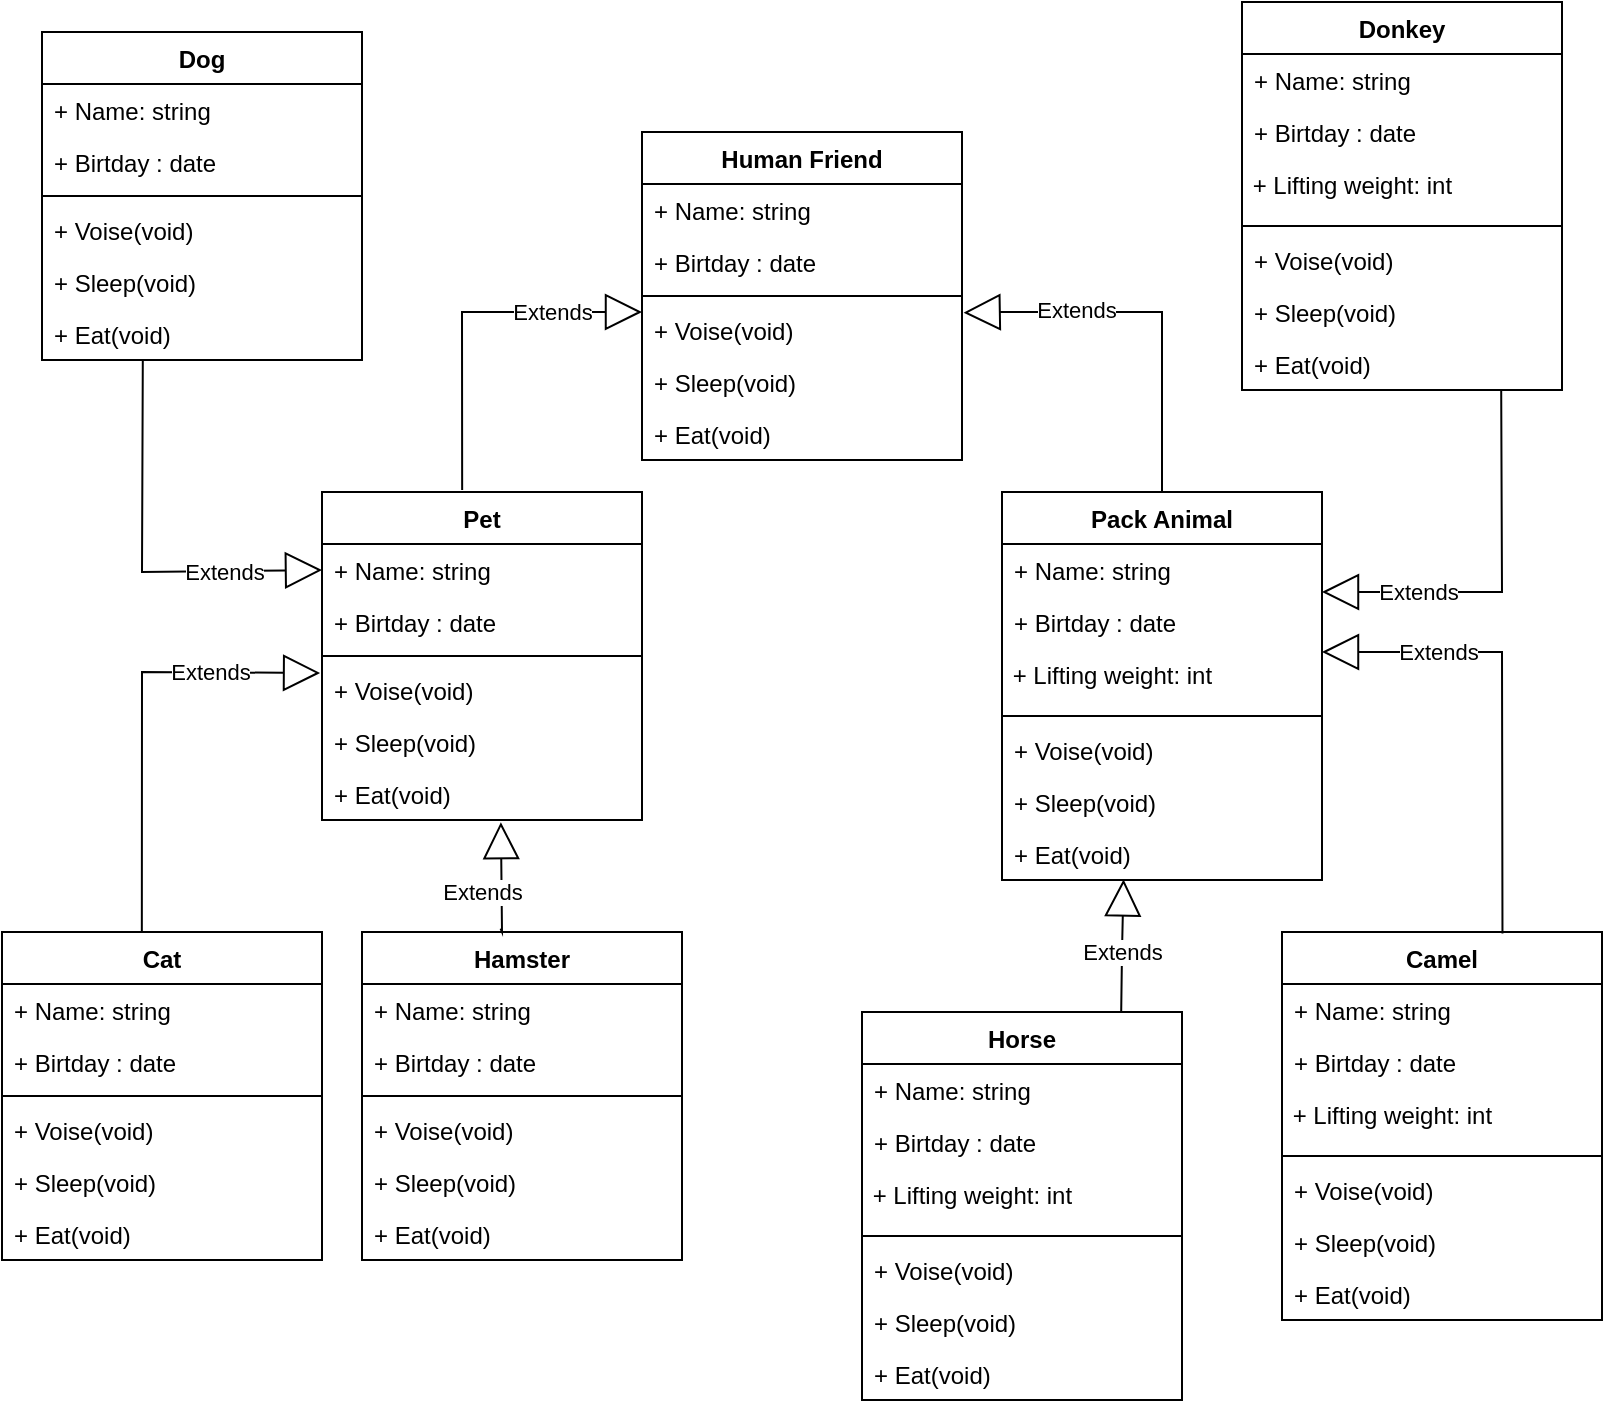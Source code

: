 <mxfile version="19.0.0" type="device"><diagram id="R2lEEEUBdFMjLlhIrx00" name="Page-1"><mxGraphModel dx="1422" dy="865" grid="1" gridSize="10" guides="1" tooltips="1" connect="1" arrows="1" fold="1" page="1" pageScale="1" pageWidth="850" pageHeight="1100" math="0" shadow="0" extFonts="Permanent Marker^https://fonts.googleapis.com/css?family=Permanent+Marker"><root><mxCell id="0"/><mxCell id="1" parent="0"/><mxCell id="GSxFg-PIzHMh7uF5a8ec-13" value="Human Friend" style="swimlane;fontStyle=1;align=center;verticalAlign=top;childLayout=stackLayout;horizontal=1;startSize=26;horizontalStack=0;resizeParent=1;resizeParentMax=0;resizeLast=0;collapsible=1;marginBottom=0;" parent="1" vertex="1"><mxGeometry x="330" y="90" width="160" height="164" as="geometry"/></mxCell><mxCell id="GSxFg-PIzHMh7uF5a8ec-17" value="+ Name: string" style="text;strokeColor=none;fillColor=none;align=left;verticalAlign=top;spacingLeft=4;spacingRight=4;overflow=hidden;rotatable=0;points=[[0,0.5],[1,0.5]];portConstraint=eastwest;" parent="GSxFg-PIzHMh7uF5a8ec-13" vertex="1"><mxGeometry y="26" width="160" height="26" as="geometry"/></mxCell><mxCell id="GSxFg-PIzHMh7uF5a8ec-18" value="+ Birtday : date" style="text;strokeColor=none;fillColor=none;align=left;verticalAlign=top;spacingLeft=4;spacingRight=4;overflow=hidden;rotatable=0;points=[[0,0.5],[1,0.5]];portConstraint=eastwest;" parent="GSxFg-PIzHMh7uF5a8ec-13" vertex="1"><mxGeometry y="52" width="160" height="26" as="geometry"/></mxCell><mxCell id="GSxFg-PIzHMh7uF5a8ec-15" value="" style="line;strokeWidth=1;fillColor=none;align=left;verticalAlign=middle;spacingTop=-1;spacingLeft=3;spacingRight=3;rotatable=0;labelPosition=right;points=[];portConstraint=eastwest;" parent="GSxFg-PIzHMh7uF5a8ec-13" vertex="1"><mxGeometry y="78" width="160" height="8" as="geometry"/></mxCell><mxCell id="GSxFg-PIzHMh7uF5a8ec-43" value="Extends" style="endArrow=block;endSize=16;endFill=0;html=1;rounded=0;exitX=0.438;exitY=-0.006;exitDx=0;exitDy=0;exitPerimeter=0;" parent="GSxFg-PIzHMh7uF5a8ec-13" source="GSxFg-PIzHMh7uF5a8ec-27" edge="1"><mxGeometry x="0.498" width="160" relative="1" as="geometry"><mxPoint x="-160" y="90" as="sourcePoint"/><mxPoint y="90" as="targetPoint"/><Array as="points"><mxPoint x="-90" y="90"/></Array><mxPoint as="offset"/></mxGeometry></mxCell><mxCell id="GSxFg-PIzHMh7uF5a8ec-16" value="+ Voise(void)" style="text;strokeColor=none;fillColor=none;align=left;verticalAlign=top;spacingLeft=4;spacingRight=4;overflow=hidden;rotatable=0;points=[[0,0.5],[1,0.5]];portConstraint=eastwest;" parent="GSxFg-PIzHMh7uF5a8ec-13" vertex="1"><mxGeometry y="86" width="160" height="26" as="geometry"/></mxCell><mxCell id="GSxFg-PIzHMh7uF5a8ec-25" value="+ Sleep(void)" style="text;strokeColor=none;fillColor=none;align=left;verticalAlign=top;spacingLeft=4;spacingRight=4;overflow=hidden;rotatable=0;points=[[0,0.5],[1,0.5]];portConstraint=eastwest;" parent="GSxFg-PIzHMh7uF5a8ec-13" vertex="1"><mxGeometry y="112" width="160" height="26" as="geometry"/></mxCell><mxCell id="GSxFg-PIzHMh7uF5a8ec-24" value="+ Eat(void)" style="text;strokeColor=none;fillColor=none;align=left;verticalAlign=top;spacingLeft=4;spacingRight=4;overflow=hidden;rotatable=0;points=[[0,0.5],[1,0.5]];portConstraint=eastwest;" parent="GSxFg-PIzHMh7uF5a8ec-13" vertex="1"><mxGeometry y="138" width="160" height="26" as="geometry"/></mxCell><mxCell id="GSxFg-PIzHMh7uF5a8ec-27" value="Pet" style="swimlane;fontStyle=1;align=center;verticalAlign=top;childLayout=stackLayout;horizontal=1;startSize=26;horizontalStack=0;resizeParent=1;resizeParentMax=0;resizeLast=0;collapsible=1;marginBottom=0;" parent="1" vertex="1"><mxGeometry x="170" y="270" width="160" height="164" as="geometry"/></mxCell><mxCell id="GSxFg-PIzHMh7uF5a8ec-28" value="+ Name: string" style="text;strokeColor=none;fillColor=none;align=left;verticalAlign=top;spacingLeft=4;spacingRight=4;overflow=hidden;rotatable=0;points=[[0,0.5],[1,0.5]];portConstraint=eastwest;" parent="GSxFg-PIzHMh7uF5a8ec-27" vertex="1"><mxGeometry y="26" width="160" height="26" as="geometry"/></mxCell><mxCell id="GSxFg-PIzHMh7uF5a8ec-29" value="+ Birtday : date" style="text;strokeColor=none;fillColor=none;align=left;verticalAlign=top;spacingLeft=4;spacingRight=4;overflow=hidden;rotatable=0;points=[[0,0.5],[1,0.5]];portConstraint=eastwest;" parent="GSxFg-PIzHMh7uF5a8ec-27" vertex="1"><mxGeometry y="52" width="160" height="26" as="geometry"/></mxCell><mxCell id="GSxFg-PIzHMh7uF5a8ec-30" value="" style="line;strokeWidth=1;fillColor=none;align=left;verticalAlign=middle;spacingTop=-1;spacingLeft=3;spacingRight=3;rotatable=0;labelPosition=right;points=[];portConstraint=eastwest;" parent="GSxFg-PIzHMh7uF5a8ec-27" vertex="1"><mxGeometry y="78" width="160" height="8" as="geometry"/></mxCell><mxCell id="GSxFg-PIzHMh7uF5a8ec-31" value="+ Voise(void)" style="text;strokeColor=none;fillColor=none;align=left;verticalAlign=top;spacingLeft=4;spacingRight=4;overflow=hidden;rotatable=0;points=[[0,0.5],[1,0.5]];portConstraint=eastwest;" parent="GSxFg-PIzHMh7uF5a8ec-27" vertex="1"><mxGeometry y="86" width="160" height="26" as="geometry"/></mxCell><mxCell id="GSxFg-PIzHMh7uF5a8ec-32" value="+ Sleep(void)" style="text;strokeColor=none;fillColor=none;align=left;verticalAlign=top;spacingLeft=4;spacingRight=4;overflow=hidden;rotatable=0;points=[[0,0.5],[1,0.5]];portConstraint=eastwest;" parent="GSxFg-PIzHMh7uF5a8ec-27" vertex="1"><mxGeometry y="112" width="160" height="26" as="geometry"/></mxCell><mxCell id="GSxFg-PIzHMh7uF5a8ec-33" value="+ Eat(void)" style="text;strokeColor=none;fillColor=none;align=left;verticalAlign=top;spacingLeft=4;spacingRight=4;overflow=hidden;rotatable=0;points=[[0,0.5],[1,0.5]];portConstraint=eastwest;" parent="GSxFg-PIzHMh7uF5a8ec-27" vertex="1"><mxGeometry y="138" width="160" height="26" as="geometry"/></mxCell><mxCell id="GSxFg-PIzHMh7uF5a8ec-35" value="Pack Animal" style="swimlane;fontStyle=1;align=center;verticalAlign=top;childLayout=stackLayout;horizontal=1;startSize=26;horizontalStack=0;resizeParent=1;resizeParentMax=0;resizeLast=0;collapsible=1;marginBottom=0;" parent="1" vertex="1"><mxGeometry x="510" y="270" width="160" height="194" as="geometry"/></mxCell><mxCell id="GSxFg-PIzHMh7uF5a8ec-36" value="+ Name: string" style="text;strokeColor=none;fillColor=none;align=left;verticalAlign=top;spacingLeft=4;spacingRight=4;overflow=hidden;rotatable=0;points=[[0,0.5],[1,0.5]];portConstraint=eastwest;" parent="GSxFg-PIzHMh7uF5a8ec-35" vertex="1"><mxGeometry y="26" width="160" height="26" as="geometry"/></mxCell><mxCell id="GSxFg-PIzHMh7uF5a8ec-37" value="+ Birtday : date" style="text;strokeColor=none;fillColor=none;align=left;verticalAlign=top;spacingLeft=4;spacingRight=4;overflow=hidden;rotatable=0;points=[[0,0.5],[1,0.5]];portConstraint=eastwest;" parent="GSxFg-PIzHMh7uF5a8ec-35" vertex="1"><mxGeometry y="52" width="160" height="26" as="geometry"/></mxCell><mxCell id="GSxFg-PIzHMh7uF5a8ec-46" value="&amp;nbsp;+ Lifting weight: int" style="text;whiteSpace=wrap;html=1;" parent="GSxFg-PIzHMh7uF5a8ec-35" vertex="1"><mxGeometry y="78" width="160" height="30" as="geometry"/></mxCell><mxCell id="GSxFg-PIzHMh7uF5a8ec-38" value="" style="line;strokeWidth=1;fillColor=none;align=left;verticalAlign=middle;spacingTop=-1;spacingLeft=3;spacingRight=3;rotatable=0;labelPosition=right;points=[];portConstraint=eastwest;" parent="GSxFg-PIzHMh7uF5a8ec-35" vertex="1"><mxGeometry y="108" width="160" height="8" as="geometry"/></mxCell><mxCell id="GSxFg-PIzHMh7uF5a8ec-39" value="+ Voise(void)" style="text;strokeColor=none;fillColor=none;align=left;verticalAlign=top;spacingLeft=4;spacingRight=4;overflow=hidden;rotatable=0;points=[[0,0.5],[1,0.5]];portConstraint=eastwest;" parent="GSxFg-PIzHMh7uF5a8ec-35" vertex="1"><mxGeometry y="116" width="160" height="26" as="geometry"/></mxCell><mxCell id="GSxFg-PIzHMh7uF5a8ec-40" value="+ Sleep(void)" style="text;strokeColor=none;fillColor=none;align=left;verticalAlign=top;spacingLeft=4;spacingRight=4;overflow=hidden;rotatable=0;points=[[0,0.5],[1,0.5]];portConstraint=eastwest;" parent="GSxFg-PIzHMh7uF5a8ec-35" vertex="1"><mxGeometry y="142" width="160" height="26" as="geometry"/></mxCell><mxCell id="GSxFg-PIzHMh7uF5a8ec-41" value="+ Eat(void)" style="text;strokeColor=none;fillColor=none;align=left;verticalAlign=top;spacingLeft=4;spacingRight=4;overflow=hidden;rotatable=0;points=[[0,0.5],[1,0.5]];portConstraint=eastwest;" parent="GSxFg-PIzHMh7uF5a8ec-35" vertex="1"><mxGeometry y="168" width="160" height="26" as="geometry"/></mxCell><mxCell id="GSxFg-PIzHMh7uF5a8ec-44" value="Extends" style="endArrow=block;endSize=16;endFill=0;html=1;rounded=0;entryX=1.005;entryY=0.166;entryDx=0;entryDy=0;entryPerimeter=0;exitX=0.5;exitY=0;exitDx=0;exitDy=0;" parent="1" source="GSxFg-PIzHMh7uF5a8ec-35" target="GSxFg-PIzHMh7uF5a8ec-16" edge="1"><mxGeometry x="0.413" y="-1" width="160" relative="1" as="geometry"><mxPoint x="640" y="290" as="sourcePoint"/><mxPoint x="710" y="140" as="targetPoint"/><Array as="points"><mxPoint x="590" y="230"/><mxPoint x="590" y="210"/><mxPoint x="590" y="180"/><mxPoint x="510" y="180"/></Array><mxPoint as="offset"/></mxGeometry></mxCell><mxCell id="GSxFg-PIzHMh7uF5a8ec-47" value="Dog" style="swimlane;fontStyle=1;align=center;verticalAlign=top;childLayout=stackLayout;horizontal=1;startSize=26;horizontalStack=0;resizeParent=1;resizeParentMax=0;resizeLast=0;collapsible=1;marginBottom=0;" parent="1" vertex="1"><mxGeometry x="30" y="40" width="160" height="164" as="geometry"/></mxCell><mxCell id="GSxFg-PIzHMh7uF5a8ec-48" value="+ Name: string" style="text;strokeColor=none;fillColor=none;align=left;verticalAlign=top;spacingLeft=4;spacingRight=4;overflow=hidden;rotatable=0;points=[[0,0.5],[1,0.5]];portConstraint=eastwest;" parent="GSxFg-PIzHMh7uF5a8ec-47" vertex="1"><mxGeometry y="26" width="160" height="26" as="geometry"/></mxCell><mxCell id="GSxFg-PIzHMh7uF5a8ec-49" value="+ Birtday : date" style="text;strokeColor=none;fillColor=none;align=left;verticalAlign=top;spacingLeft=4;spacingRight=4;overflow=hidden;rotatable=0;points=[[0,0.5],[1,0.5]];portConstraint=eastwest;" parent="GSxFg-PIzHMh7uF5a8ec-47" vertex="1"><mxGeometry y="52" width="160" height="26" as="geometry"/></mxCell><mxCell id="GSxFg-PIzHMh7uF5a8ec-50" value="" style="line;strokeWidth=1;fillColor=none;align=left;verticalAlign=middle;spacingTop=-1;spacingLeft=3;spacingRight=3;rotatable=0;labelPosition=right;points=[];portConstraint=eastwest;" parent="GSxFg-PIzHMh7uF5a8ec-47" vertex="1"><mxGeometry y="78" width="160" height="8" as="geometry"/></mxCell><mxCell id="GSxFg-PIzHMh7uF5a8ec-51" value="+ Voise(void)" style="text;strokeColor=none;fillColor=none;align=left;verticalAlign=top;spacingLeft=4;spacingRight=4;overflow=hidden;rotatable=0;points=[[0,0.5],[1,0.5]];portConstraint=eastwest;" parent="GSxFg-PIzHMh7uF5a8ec-47" vertex="1"><mxGeometry y="86" width="160" height="26" as="geometry"/></mxCell><mxCell id="GSxFg-PIzHMh7uF5a8ec-52" value="+ Sleep(void)" style="text;strokeColor=none;fillColor=none;align=left;verticalAlign=top;spacingLeft=4;spacingRight=4;overflow=hidden;rotatable=0;points=[[0,0.5],[1,0.5]];portConstraint=eastwest;" parent="GSxFg-PIzHMh7uF5a8ec-47" vertex="1"><mxGeometry y="112" width="160" height="26" as="geometry"/></mxCell><mxCell id="GSxFg-PIzHMh7uF5a8ec-53" value="+ Eat(void)" style="text;strokeColor=none;fillColor=none;align=left;verticalAlign=top;spacingLeft=4;spacingRight=4;overflow=hidden;rotatable=0;points=[[0,0.5],[1,0.5]];portConstraint=eastwest;" parent="GSxFg-PIzHMh7uF5a8ec-47" vertex="1"><mxGeometry y="138" width="160" height="26" as="geometry"/></mxCell><mxCell id="GSxFg-PIzHMh7uF5a8ec-54" value="Cat" style="swimlane;fontStyle=1;align=center;verticalAlign=top;childLayout=stackLayout;horizontal=1;startSize=26;horizontalStack=0;resizeParent=1;resizeParentMax=0;resizeLast=0;collapsible=1;marginBottom=0;" parent="1" vertex="1"><mxGeometry x="10" y="490" width="160" height="164" as="geometry"/></mxCell><mxCell id="GSxFg-PIzHMh7uF5a8ec-55" value="+ Name: string" style="text;strokeColor=none;fillColor=none;align=left;verticalAlign=top;spacingLeft=4;spacingRight=4;overflow=hidden;rotatable=0;points=[[0,0.5],[1,0.5]];portConstraint=eastwest;" parent="GSxFg-PIzHMh7uF5a8ec-54" vertex="1"><mxGeometry y="26" width="160" height="26" as="geometry"/></mxCell><mxCell id="GSxFg-PIzHMh7uF5a8ec-56" value="+ Birtday : date" style="text;strokeColor=none;fillColor=none;align=left;verticalAlign=top;spacingLeft=4;spacingRight=4;overflow=hidden;rotatable=0;points=[[0,0.5],[1,0.5]];portConstraint=eastwest;" parent="GSxFg-PIzHMh7uF5a8ec-54" vertex="1"><mxGeometry y="52" width="160" height="26" as="geometry"/></mxCell><mxCell id="GSxFg-PIzHMh7uF5a8ec-57" value="" style="line;strokeWidth=1;fillColor=none;align=left;verticalAlign=middle;spacingTop=-1;spacingLeft=3;spacingRight=3;rotatable=0;labelPosition=right;points=[];portConstraint=eastwest;" parent="GSxFg-PIzHMh7uF5a8ec-54" vertex="1"><mxGeometry y="78" width="160" height="8" as="geometry"/></mxCell><mxCell id="GSxFg-PIzHMh7uF5a8ec-58" value="+ Voise(void)" style="text;strokeColor=none;fillColor=none;align=left;verticalAlign=top;spacingLeft=4;spacingRight=4;overflow=hidden;rotatable=0;points=[[0,0.5],[1,0.5]];portConstraint=eastwest;" parent="GSxFg-PIzHMh7uF5a8ec-54" vertex="1"><mxGeometry y="86" width="160" height="26" as="geometry"/></mxCell><mxCell id="GSxFg-PIzHMh7uF5a8ec-59" value="+ Sleep(void)" style="text;strokeColor=none;fillColor=none;align=left;verticalAlign=top;spacingLeft=4;spacingRight=4;overflow=hidden;rotatable=0;points=[[0,0.5],[1,0.5]];portConstraint=eastwest;" parent="GSxFg-PIzHMh7uF5a8ec-54" vertex="1"><mxGeometry y="112" width="160" height="26" as="geometry"/></mxCell><mxCell id="GSxFg-PIzHMh7uF5a8ec-60" value="+ Eat(void)" style="text;strokeColor=none;fillColor=none;align=left;verticalAlign=top;spacingLeft=4;spacingRight=4;overflow=hidden;rotatable=0;points=[[0,0.5],[1,0.5]];portConstraint=eastwest;" parent="GSxFg-PIzHMh7uF5a8ec-54" vertex="1"><mxGeometry y="138" width="160" height="26" as="geometry"/></mxCell><mxCell id="GSxFg-PIzHMh7uF5a8ec-61" value="Hamster" style="swimlane;fontStyle=1;align=center;verticalAlign=top;childLayout=stackLayout;horizontal=1;startSize=26;horizontalStack=0;resizeParent=1;resizeParentMax=0;resizeLast=0;collapsible=1;marginBottom=0;" parent="1" vertex="1"><mxGeometry x="190" y="490" width="160" height="164" as="geometry"/></mxCell><mxCell id="GSxFg-PIzHMh7uF5a8ec-62" value="+ Name: string" style="text;strokeColor=none;fillColor=none;align=left;verticalAlign=top;spacingLeft=4;spacingRight=4;overflow=hidden;rotatable=0;points=[[0,0.5],[1,0.5]];portConstraint=eastwest;" parent="GSxFg-PIzHMh7uF5a8ec-61" vertex="1"><mxGeometry y="26" width="160" height="26" as="geometry"/></mxCell><mxCell id="GSxFg-PIzHMh7uF5a8ec-63" value="+ Birtday : date" style="text;strokeColor=none;fillColor=none;align=left;verticalAlign=top;spacingLeft=4;spacingRight=4;overflow=hidden;rotatable=0;points=[[0,0.5],[1,0.5]];portConstraint=eastwest;" parent="GSxFg-PIzHMh7uF5a8ec-61" vertex="1"><mxGeometry y="52" width="160" height="26" as="geometry"/></mxCell><mxCell id="GSxFg-PIzHMh7uF5a8ec-64" value="" style="line;strokeWidth=1;fillColor=none;align=left;verticalAlign=middle;spacingTop=-1;spacingLeft=3;spacingRight=3;rotatable=0;labelPosition=right;points=[];portConstraint=eastwest;" parent="GSxFg-PIzHMh7uF5a8ec-61" vertex="1"><mxGeometry y="78" width="160" height="8" as="geometry"/></mxCell><mxCell id="GSxFg-PIzHMh7uF5a8ec-65" value="+ Voise(void)" style="text;strokeColor=none;fillColor=none;align=left;verticalAlign=top;spacingLeft=4;spacingRight=4;overflow=hidden;rotatable=0;points=[[0,0.5],[1,0.5]];portConstraint=eastwest;" parent="GSxFg-PIzHMh7uF5a8ec-61" vertex="1"><mxGeometry y="86" width="160" height="26" as="geometry"/></mxCell><mxCell id="GSxFg-PIzHMh7uF5a8ec-66" value="+ Sleep(void)" style="text;strokeColor=none;fillColor=none;align=left;verticalAlign=top;spacingLeft=4;spacingRight=4;overflow=hidden;rotatable=0;points=[[0,0.5],[1,0.5]];portConstraint=eastwest;" parent="GSxFg-PIzHMh7uF5a8ec-61" vertex="1"><mxGeometry y="112" width="160" height="26" as="geometry"/></mxCell><mxCell id="GSxFg-PIzHMh7uF5a8ec-67" value="+ Eat(void)" style="text;strokeColor=none;fillColor=none;align=left;verticalAlign=top;spacingLeft=4;spacingRight=4;overflow=hidden;rotatable=0;points=[[0,0.5],[1,0.5]];portConstraint=eastwest;" parent="GSxFg-PIzHMh7uF5a8ec-61" vertex="1"><mxGeometry y="138" width="160" height="26" as="geometry"/></mxCell><mxCell id="GSxFg-PIzHMh7uF5a8ec-68" value="Camel" style="swimlane;fontStyle=1;align=center;verticalAlign=top;childLayout=stackLayout;horizontal=1;startSize=26;horizontalStack=0;resizeParent=1;resizeParentMax=0;resizeLast=0;collapsible=1;marginBottom=0;" parent="1" vertex="1"><mxGeometry x="650" y="490" width="160" height="194" as="geometry"/></mxCell><mxCell id="GSxFg-PIzHMh7uF5a8ec-69" value="+ Name: string" style="text;strokeColor=none;fillColor=none;align=left;verticalAlign=top;spacingLeft=4;spacingRight=4;overflow=hidden;rotatable=0;points=[[0,0.5],[1,0.5]];portConstraint=eastwest;" parent="GSxFg-PIzHMh7uF5a8ec-68" vertex="1"><mxGeometry y="26" width="160" height="26" as="geometry"/></mxCell><mxCell id="GSxFg-PIzHMh7uF5a8ec-70" value="+ Birtday : date" style="text;strokeColor=none;fillColor=none;align=left;verticalAlign=top;spacingLeft=4;spacingRight=4;overflow=hidden;rotatable=0;points=[[0,0.5],[1,0.5]];portConstraint=eastwest;" parent="GSxFg-PIzHMh7uF5a8ec-68" vertex="1"><mxGeometry y="52" width="160" height="26" as="geometry"/></mxCell><mxCell id="GSxFg-PIzHMh7uF5a8ec-71" value="&amp;nbsp;+ Lifting weight: int" style="text;whiteSpace=wrap;html=1;" parent="GSxFg-PIzHMh7uF5a8ec-68" vertex="1"><mxGeometry y="78" width="160" height="30" as="geometry"/></mxCell><mxCell id="GSxFg-PIzHMh7uF5a8ec-72" value="" style="line;strokeWidth=1;fillColor=none;align=left;verticalAlign=middle;spacingTop=-1;spacingLeft=3;spacingRight=3;rotatable=0;labelPosition=right;points=[];portConstraint=eastwest;" parent="GSxFg-PIzHMh7uF5a8ec-68" vertex="1"><mxGeometry y="108" width="160" height="8" as="geometry"/></mxCell><mxCell id="GSxFg-PIzHMh7uF5a8ec-73" value="+ Voise(void)" style="text;strokeColor=none;fillColor=none;align=left;verticalAlign=top;spacingLeft=4;spacingRight=4;overflow=hidden;rotatable=0;points=[[0,0.5],[1,0.5]];portConstraint=eastwest;" parent="GSxFg-PIzHMh7uF5a8ec-68" vertex="1"><mxGeometry y="116" width="160" height="26" as="geometry"/></mxCell><mxCell id="GSxFg-PIzHMh7uF5a8ec-74" value="+ Sleep(void)" style="text;strokeColor=none;fillColor=none;align=left;verticalAlign=top;spacingLeft=4;spacingRight=4;overflow=hidden;rotatable=0;points=[[0,0.5],[1,0.5]];portConstraint=eastwest;" parent="GSxFg-PIzHMh7uF5a8ec-68" vertex="1"><mxGeometry y="142" width="160" height="26" as="geometry"/></mxCell><mxCell id="GSxFg-PIzHMh7uF5a8ec-75" value="+ Eat(void)" style="text;strokeColor=none;fillColor=none;align=left;verticalAlign=top;spacingLeft=4;spacingRight=4;overflow=hidden;rotatable=0;points=[[0,0.5],[1,0.5]];portConstraint=eastwest;" parent="GSxFg-PIzHMh7uF5a8ec-68" vertex="1"><mxGeometry y="168" width="160" height="26" as="geometry"/></mxCell><mxCell id="GSxFg-PIzHMh7uF5a8ec-76" value="Horse" style="swimlane;fontStyle=1;align=center;verticalAlign=top;childLayout=stackLayout;horizontal=1;startSize=26;horizontalStack=0;resizeParent=1;resizeParentMax=0;resizeLast=0;collapsible=1;marginBottom=0;" parent="1" vertex="1"><mxGeometry x="440" y="530" width="160" height="194" as="geometry"/></mxCell><mxCell id="GSxFg-PIzHMh7uF5a8ec-77" value="+ Name: string" style="text;strokeColor=none;fillColor=none;align=left;verticalAlign=top;spacingLeft=4;spacingRight=4;overflow=hidden;rotatable=0;points=[[0,0.5],[1,0.5]];portConstraint=eastwest;" parent="GSxFg-PIzHMh7uF5a8ec-76" vertex="1"><mxGeometry y="26" width="160" height="26" as="geometry"/></mxCell><mxCell id="GSxFg-PIzHMh7uF5a8ec-78" value="+ Birtday : date" style="text;strokeColor=none;fillColor=none;align=left;verticalAlign=top;spacingLeft=4;spacingRight=4;overflow=hidden;rotatable=0;points=[[0,0.5],[1,0.5]];portConstraint=eastwest;" parent="GSxFg-PIzHMh7uF5a8ec-76" vertex="1"><mxGeometry y="52" width="160" height="26" as="geometry"/></mxCell><mxCell id="GSxFg-PIzHMh7uF5a8ec-79" value="&amp;nbsp;+ Lifting weight: int" style="text;whiteSpace=wrap;html=1;" parent="GSxFg-PIzHMh7uF5a8ec-76" vertex="1"><mxGeometry y="78" width="160" height="30" as="geometry"/></mxCell><mxCell id="GSxFg-PIzHMh7uF5a8ec-80" value="" style="line;strokeWidth=1;fillColor=none;align=left;verticalAlign=middle;spacingTop=-1;spacingLeft=3;spacingRight=3;rotatable=0;labelPosition=right;points=[];portConstraint=eastwest;" parent="GSxFg-PIzHMh7uF5a8ec-76" vertex="1"><mxGeometry y="108" width="160" height="8" as="geometry"/></mxCell><mxCell id="GSxFg-PIzHMh7uF5a8ec-81" value="+ Voise(void)" style="text;strokeColor=none;fillColor=none;align=left;verticalAlign=top;spacingLeft=4;spacingRight=4;overflow=hidden;rotatable=0;points=[[0,0.5],[1,0.5]];portConstraint=eastwest;" parent="GSxFg-PIzHMh7uF5a8ec-76" vertex="1"><mxGeometry y="116" width="160" height="26" as="geometry"/></mxCell><mxCell id="GSxFg-PIzHMh7uF5a8ec-82" value="+ Sleep(void)" style="text;strokeColor=none;fillColor=none;align=left;verticalAlign=top;spacingLeft=4;spacingRight=4;overflow=hidden;rotatable=0;points=[[0,0.5],[1,0.5]];portConstraint=eastwest;" parent="GSxFg-PIzHMh7uF5a8ec-76" vertex="1"><mxGeometry y="142" width="160" height="26" as="geometry"/></mxCell><mxCell id="GSxFg-PIzHMh7uF5a8ec-83" value="+ Eat(void)" style="text;strokeColor=none;fillColor=none;align=left;verticalAlign=top;spacingLeft=4;spacingRight=4;overflow=hidden;rotatable=0;points=[[0,0.5],[1,0.5]];portConstraint=eastwest;" parent="GSxFg-PIzHMh7uF5a8ec-76" vertex="1"><mxGeometry y="168" width="160" height="26" as="geometry"/></mxCell><mxCell id="GSxFg-PIzHMh7uF5a8ec-84" value="Donkey" style="swimlane;fontStyle=1;align=center;verticalAlign=top;childLayout=stackLayout;horizontal=1;startSize=26;horizontalStack=0;resizeParent=1;resizeParentMax=0;resizeLast=0;collapsible=1;marginBottom=0;" parent="1" vertex="1"><mxGeometry x="630" y="25" width="160" height="194" as="geometry"/></mxCell><mxCell id="GSxFg-PIzHMh7uF5a8ec-85" value="+ Name: string" style="text;strokeColor=none;fillColor=none;align=left;verticalAlign=top;spacingLeft=4;spacingRight=4;overflow=hidden;rotatable=0;points=[[0,0.5],[1,0.5]];portConstraint=eastwest;" parent="GSxFg-PIzHMh7uF5a8ec-84" vertex="1"><mxGeometry y="26" width="160" height="26" as="geometry"/></mxCell><mxCell id="GSxFg-PIzHMh7uF5a8ec-86" value="+ Birtday : date" style="text;strokeColor=none;fillColor=none;align=left;verticalAlign=top;spacingLeft=4;spacingRight=4;overflow=hidden;rotatable=0;points=[[0,0.5],[1,0.5]];portConstraint=eastwest;" parent="GSxFg-PIzHMh7uF5a8ec-84" vertex="1"><mxGeometry y="52" width="160" height="26" as="geometry"/></mxCell><mxCell id="GSxFg-PIzHMh7uF5a8ec-87" value="&amp;nbsp;+ Lifting weight: int" style="text;whiteSpace=wrap;html=1;" parent="GSxFg-PIzHMh7uF5a8ec-84" vertex="1"><mxGeometry y="78" width="160" height="30" as="geometry"/></mxCell><mxCell id="GSxFg-PIzHMh7uF5a8ec-88" value="" style="line;strokeWidth=1;fillColor=none;align=left;verticalAlign=middle;spacingTop=-1;spacingLeft=3;spacingRight=3;rotatable=0;labelPosition=right;points=[];portConstraint=eastwest;" parent="GSxFg-PIzHMh7uF5a8ec-84" vertex="1"><mxGeometry y="108" width="160" height="8" as="geometry"/></mxCell><mxCell id="GSxFg-PIzHMh7uF5a8ec-89" value="+ Voise(void)" style="text;strokeColor=none;fillColor=none;align=left;verticalAlign=top;spacingLeft=4;spacingRight=4;overflow=hidden;rotatable=0;points=[[0,0.5],[1,0.5]];portConstraint=eastwest;" parent="GSxFg-PIzHMh7uF5a8ec-84" vertex="1"><mxGeometry y="116" width="160" height="26" as="geometry"/></mxCell><mxCell id="GSxFg-PIzHMh7uF5a8ec-90" value="+ Sleep(void)" style="text;strokeColor=none;fillColor=none;align=left;verticalAlign=top;spacingLeft=4;spacingRight=4;overflow=hidden;rotatable=0;points=[[0,0.5],[1,0.5]];portConstraint=eastwest;" parent="GSxFg-PIzHMh7uF5a8ec-84" vertex="1"><mxGeometry y="142" width="160" height="26" as="geometry"/></mxCell><mxCell id="GSxFg-PIzHMh7uF5a8ec-91" value="+ Eat(void)" style="text;strokeColor=none;fillColor=none;align=left;verticalAlign=top;spacingLeft=4;spacingRight=4;overflow=hidden;rotatable=0;points=[[0,0.5],[1,0.5]];portConstraint=eastwest;" parent="GSxFg-PIzHMh7uF5a8ec-84" vertex="1"><mxGeometry y="168" width="160" height="26" as="geometry"/></mxCell><mxCell id="GSxFg-PIzHMh7uF5a8ec-92" value="Extends" style="endArrow=block;endSize=16;endFill=0;html=1;rounded=0;entryX=0;entryY=0.5;entryDx=0;entryDy=0;exitX=0.315;exitY=1.014;exitDx=0;exitDy=0;exitPerimeter=0;" parent="1" source="GSxFg-PIzHMh7uF5a8ec-53" target="GSxFg-PIzHMh7uF5a8ec-28" edge="1"><mxGeometry x="0.498" width="160" relative="1" as="geometry"><mxPoint x="50.08" y="359.016" as="sourcePoint"/><mxPoint x="140" y="270" as="targetPoint"/><Array as="points"><mxPoint x="80" y="310"/></Array><mxPoint as="offset"/></mxGeometry></mxCell><mxCell id="GSxFg-PIzHMh7uF5a8ec-94" value="Extends" style="endArrow=block;endSize=16;endFill=0;html=1;rounded=0;exitX=0.437;exitY=-0.003;exitDx=0;exitDy=0;exitPerimeter=0;entryX=-0.006;entryY=0.173;entryDx=0;entryDy=0;entryPerimeter=0;" parent="1" source="GSxFg-PIzHMh7uF5a8ec-54" target="GSxFg-PIzHMh7uF5a8ec-31" edge="1"><mxGeometry x="0.498" width="160" relative="1" as="geometry"><mxPoint x="65.08" y="449.016" as="sourcePoint"/><mxPoint x="155" y="360" as="targetPoint"/><Array as="points"><mxPoint x="80" y="360"/></Array><mxPoint as="offset"/></mxGeometry></mxCell><mxCell id="GSxFg-PIzHMh7uF5a8ec-95" value="Extends" style="endArrow=block;endSize=16;endFill=0;html=1;rounded=0;exitX=0.433;exitY=-0.01;exitDx=0;exitDy=0;exitPerimeter=0;entryX=0.559;entryY=1.042;entryDx=0;entryDy=0;entryPerimeter=0;" parent="1" source="GSxFg-PIzHMh7uF5a8ec-61" target="GSxFg-PIzHMh7uF5a8ec-33" edge="1"><mxGeometry x="-0.228" y="10" width="160" relative="1" as="geometry"><mxPoint x="270.08" y="299.016" as="sourcePoint"/><mxPoint x="420" y="460" as="targetPoint"/><Array as="points"><mxPoint x="260" y="490"/></Array><mxPoint as="offset"/></mxGeometry></mxCell><mxCell id="GSxFg-PIzHMh7uF5a8ec-96" value="Extends" style="endArrow=block;endSize=16;endFill=0;html=1;rounded=0;entryX=1;entryY=0.923;entryDx=0;entryDy=0;entryPerimeter=0;exitX=0.81;exitY=1.005;exitDx=0;exitDy=0;exitPerimeter=0;" parent="1" source="GSxFg-PIzHMh7uF5a8ec-91" target="GSxFg-PIzHMh7uF5a8ec-36" edge="1"><mxGeometry x="0.498" width="160" relative="1" as="geometry"><mxPoint x="710.08" y="343.016" as="sourcePoint"/><mxPoint x="800" y="254" as="targetPoint"/><Array as="points"><mxPoint x="760" y="320"/></Array><mxPoint as="offset"/></mxGeometry></mxCell><mxCell id="GSxFg-PIzHMh7uF5a8ec-97" value="Extends" style="endArrow=block;endSize=16;endFill=0;html=1;rounded=0;exitX=0.689;exitY=0.004;exitDx=0;exitDy=0;exitPerimeter=0;" parent="1" source="GSxFg-PIzHMh7uF5a8ec-68" edge="1"><mxGeometry x="0.498" width="160" relative="1" as="geometry"><mxPoint x="740.08" y="433.996" as="sourcePoint"/><mxPoint x="670" y="350" as="targetPoint"/><Array as="points"><mxPoint x="760" y="350"/><mxPoint x="670" y="350"/></Array><mxPoint as="offset"/></mxGeometry></mxCell><mxCell id="GSxFg-PIzHMh7uF5a8ec-98" value="Extends" style="endArrow=block;endSize=16;endFill=0;html=1;rounded=0;exitX=0.81;exitY=-0.001;exitDx=0;exitDy=0;exitPerimeter=0;entryX=0.38;entryY=0.988;entryDx=0;entryDy=0;entryPerimeter=0;" parent="1" source="GSxFg-PIzHMh7uF5a8ec-76" target="GSxFg-PIzHMh7uF5a8ec-41" edge="1"><mxGeometry x="-0.099" width="160" relative="1" as="geometry"><mxPoint x="480.08" y="569.016" as="sourcePoint"/><mxPoint x="570" y="480" as="targetPoint"/><Array as="points"><mxPoint x="570" y="500"/></Array><mxPoint as="offset"/></mxGeometry></mxCell></root></mxGraphModel></diagram></mxfile>